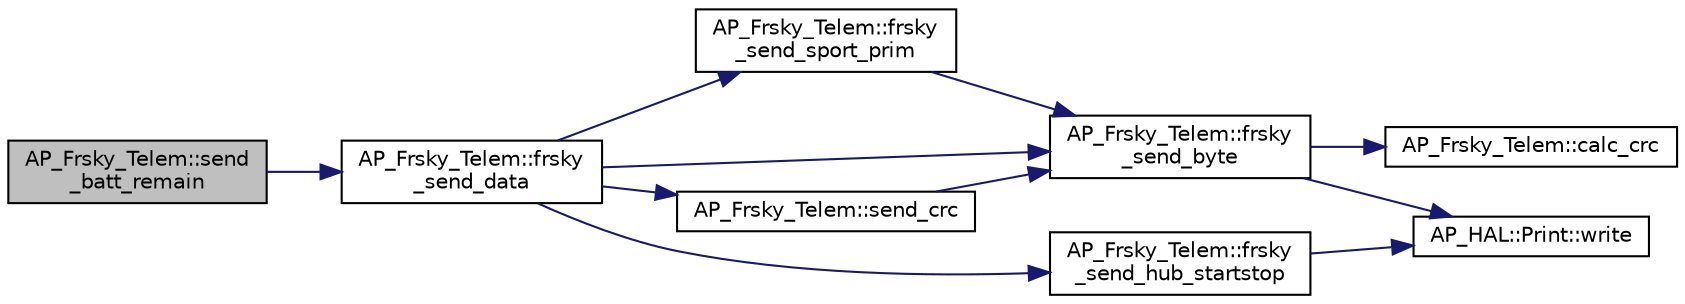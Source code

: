 digraph "AP_Frsky_Telem::send_batt_remain"
{
 // INTERACTIVE_SVG=YES
  edge [fontname="Helvetica",fontsize="10",labelfontname="Helvetica",labelfontsize="10"];
  node [fontname="Helvetica",fontsize="10",shape=record];
  rankdir="LR";
  Node1 [label="AP_Frsky_Telem::send\l_batt_remain",height=0.2,width=0.4,color="black", fillcolor="grey75", style="filled" fontcolor="black"];
  Node1 -> Node2 [color="midnightblue",fontsize="10",style="solid",fontname="Helvetica"];
  Node2 [label="AP_Frsky_Telem::frsky\l_send_data",height=0.2,width=0.4,color="black", fillcolor="white", style="filled",URL="$classAP__Frsky__Telem.html#afe38aef110ae61ac57ade254bd16691c"];
  Node2 -> Node3 [color="midnightblue",fontsize="10",style="solid",fontname="Helvetica"];
  Node3 [label="AP_Frsky_Telem::frsky\l_send_sport_prim",height=0.2,width=0.4,color="black", fillcolor="white", style="filled",URL="$classAP__Frsky__Telem.html#a862bffa9935d5bc96fbefc109a72b815"];
  Node3 -> Node4 [color="midnightblue",fontsize="10",style="solid",fontname="Helvetica"];
  Node4 [label="AP_Frsky_Telem::frsky\l_send_byte",height=0.2,width=0.4,color="black", fillcolor="white", style="filled",URL="$classAP__Frsky__Telem.html#a109c8dfca27209e83eebed4b056d292c"];
  Node4 -> Node5 [color="midnightblue",fontsize="10",style="solid",fontname="Helvetica"];
  Node5 [label="AP_HAL::Print::write",height=0.2,width=0.4,color="black", fillcolor="white", style="filled",URL="$classAP__HAL_1_1Print.html#acc65391952a43334f8f5c9bef341f501"];
  Node4 -> Node6 [color="midnightblue",fontsize="10",style="solid",fontname="Helvetica"];
  Node6 [label="AP_Frsky_Telem::calc_crc",height=0.2,width=0.4,color="black", fillcolor="white", style="filled",URL="$classAP__Frsky__Telem.html#a276d82db4184b09f3c21934ed9a715b6"];
  Node2 -> Node4 [color="midnightblue",fontsize="10",style="solid",fontname="Helvetica"];
  Node2 -> Node7 [color="midnightblue",fontsize="10",style="solid",fontname="Helvetica"];
  Node7 [label="AP_Frsky_Telem::frsky\l_send_hub_startstop",height=0.2,width=0.4,color="black", fillcolor="white", style="filled",URL="$classAP__Frsky__Telem.html#ac0f341af90790860103093f10c7359d7"];
  Node7 -> Node5 [color="midnightblue",fontsize="10",style="solid",fontname="Helvetica"];
  Node2 -> Node8 [color="midnightblue",fontsize="10",style="solid",fontname="Helvetica"];
  Node8 [label="AP_Frsky_Telem::send_crc",height=0.2,width=0.4,color="black", fillcolor="white", style="filled",URL="$classAP__Frsky__Telem.html#af2c16df1732396e1cfdee12c24e55fcc"];
  Node8 -> Node4 [color="midnightblue",fontsize="10",style="solid",fontname="Helvetica"];
}

